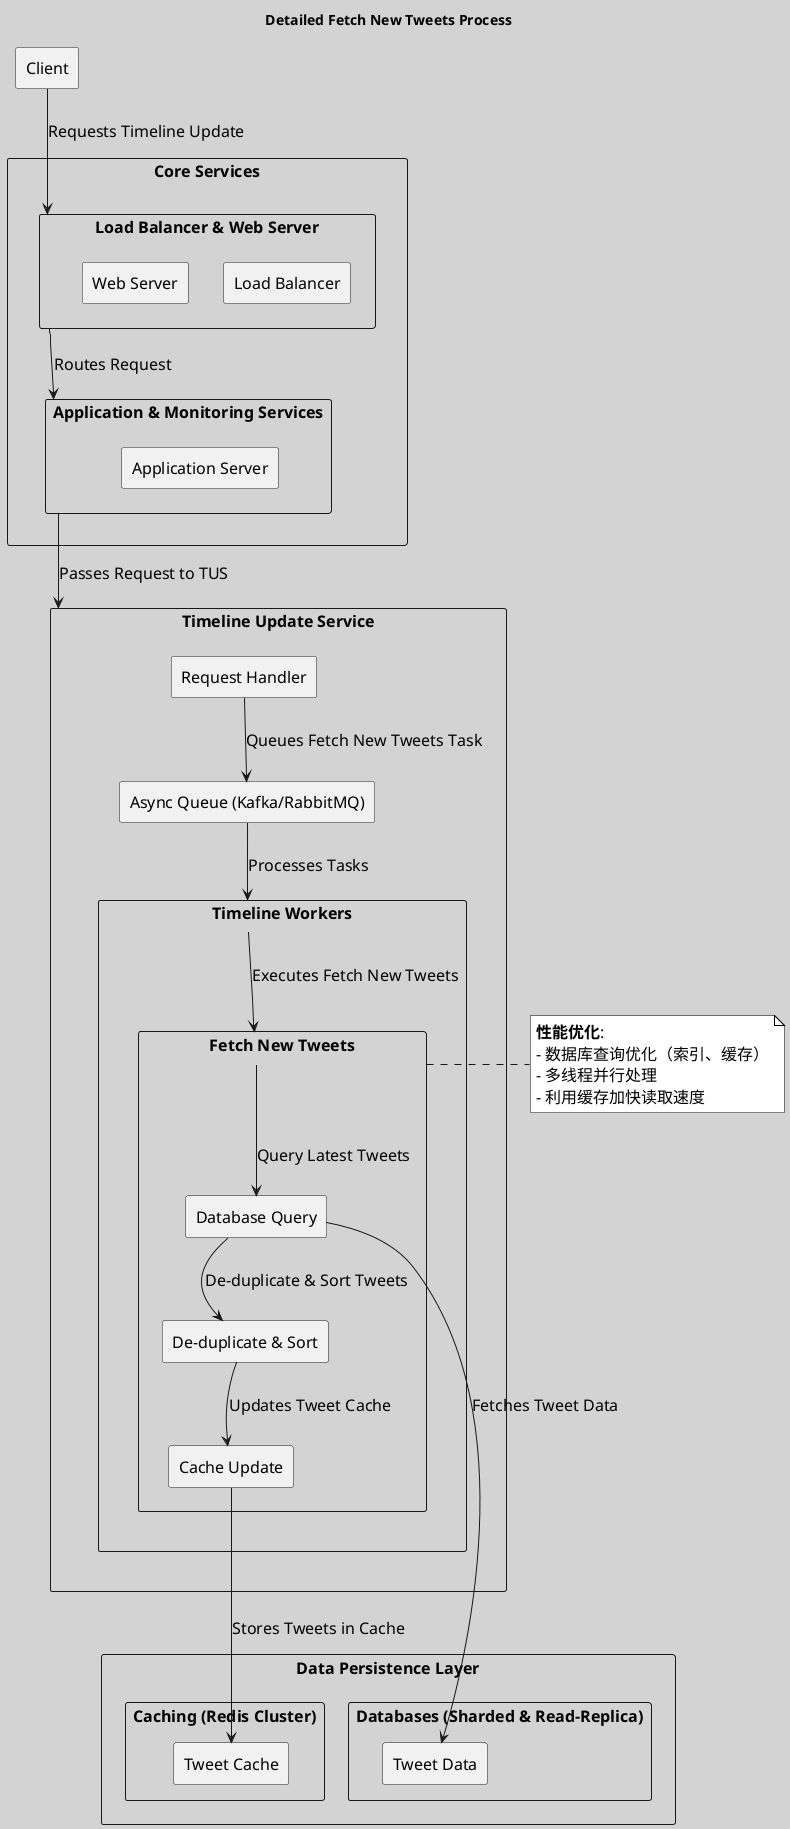 @startuml

skinparam backgroundColor #D3D3D3
skinparam defaultFontName "Arial"
skinparam defaultFontSize 16
skinparam note {
    BackgroundColor #FFFFFF
        BorderColor #000000
        FontSize 16
        FontName "Arial"
}

title Detailed Fetch New Tweets Process

rectangle "Client" as Client

rectangle "Core Services" as Core {
    rectangle "Load Balancer & Web Server" as LBWS {
        rectangle "Load Balancer" as LB
            rectangle "Web Server" as WS
    }
    rectangle "Application & Monitoring Services" as AMS {
        rectangle "Application Server" as AS
    }
}

rectangle "Timeline Update Service" as TUS {
    rectangle "Request Handler" as RH
        rectangle "Async Queue (Kafka/RabbitMQ)" as AQ
        rectangle "Timeline Workers" as TW {
            rectangle "Fetch New Tweets" as FNT {
                rectangle "Database Query" as DBQ
                    rectangle "De-duplicate & Sort" as DDS
                    rectangle "Cache Update" as CU
            }
        }
}

rectangle "Data Persistence Layer" as DPS {
    rectangle "Caching (Redis Cluster)" as Cache {
        rectangle "Tweet Cache" as TC
    }
    rectangle "Databases (Sharded & Read-Replica)" as DB {
        rectangle "Tweet Data" as TD
    }
}

Client -down-> LBWS : Requests Timeline Update
LBWS -down-> AMS : Routes Request
AMS -down-> TUS : Passes Request to TUS
RH -down-> AQ : Queues Fetch New Tweets Task
AQ -down-> TW : Processes Tasks
TW -down-> FNT : Executes Fetch New Tweets
FNT -down-> DBQ : Query Latest Tweets
DBQ -down-> TD : Fetches Tweet Data
DBQ -down-> DDS : De-duplicate & Sort Tweets
DDS -down-> CU : Updates Tweet Cache
CU -down-> TC : Stores Tweets in Cache

note right of FNT
**性能优化**:
- 数据库查询优化（索引、缓存）
- 多线程并行处理
- 利用缓存加快读取速度
end note

@enduml
